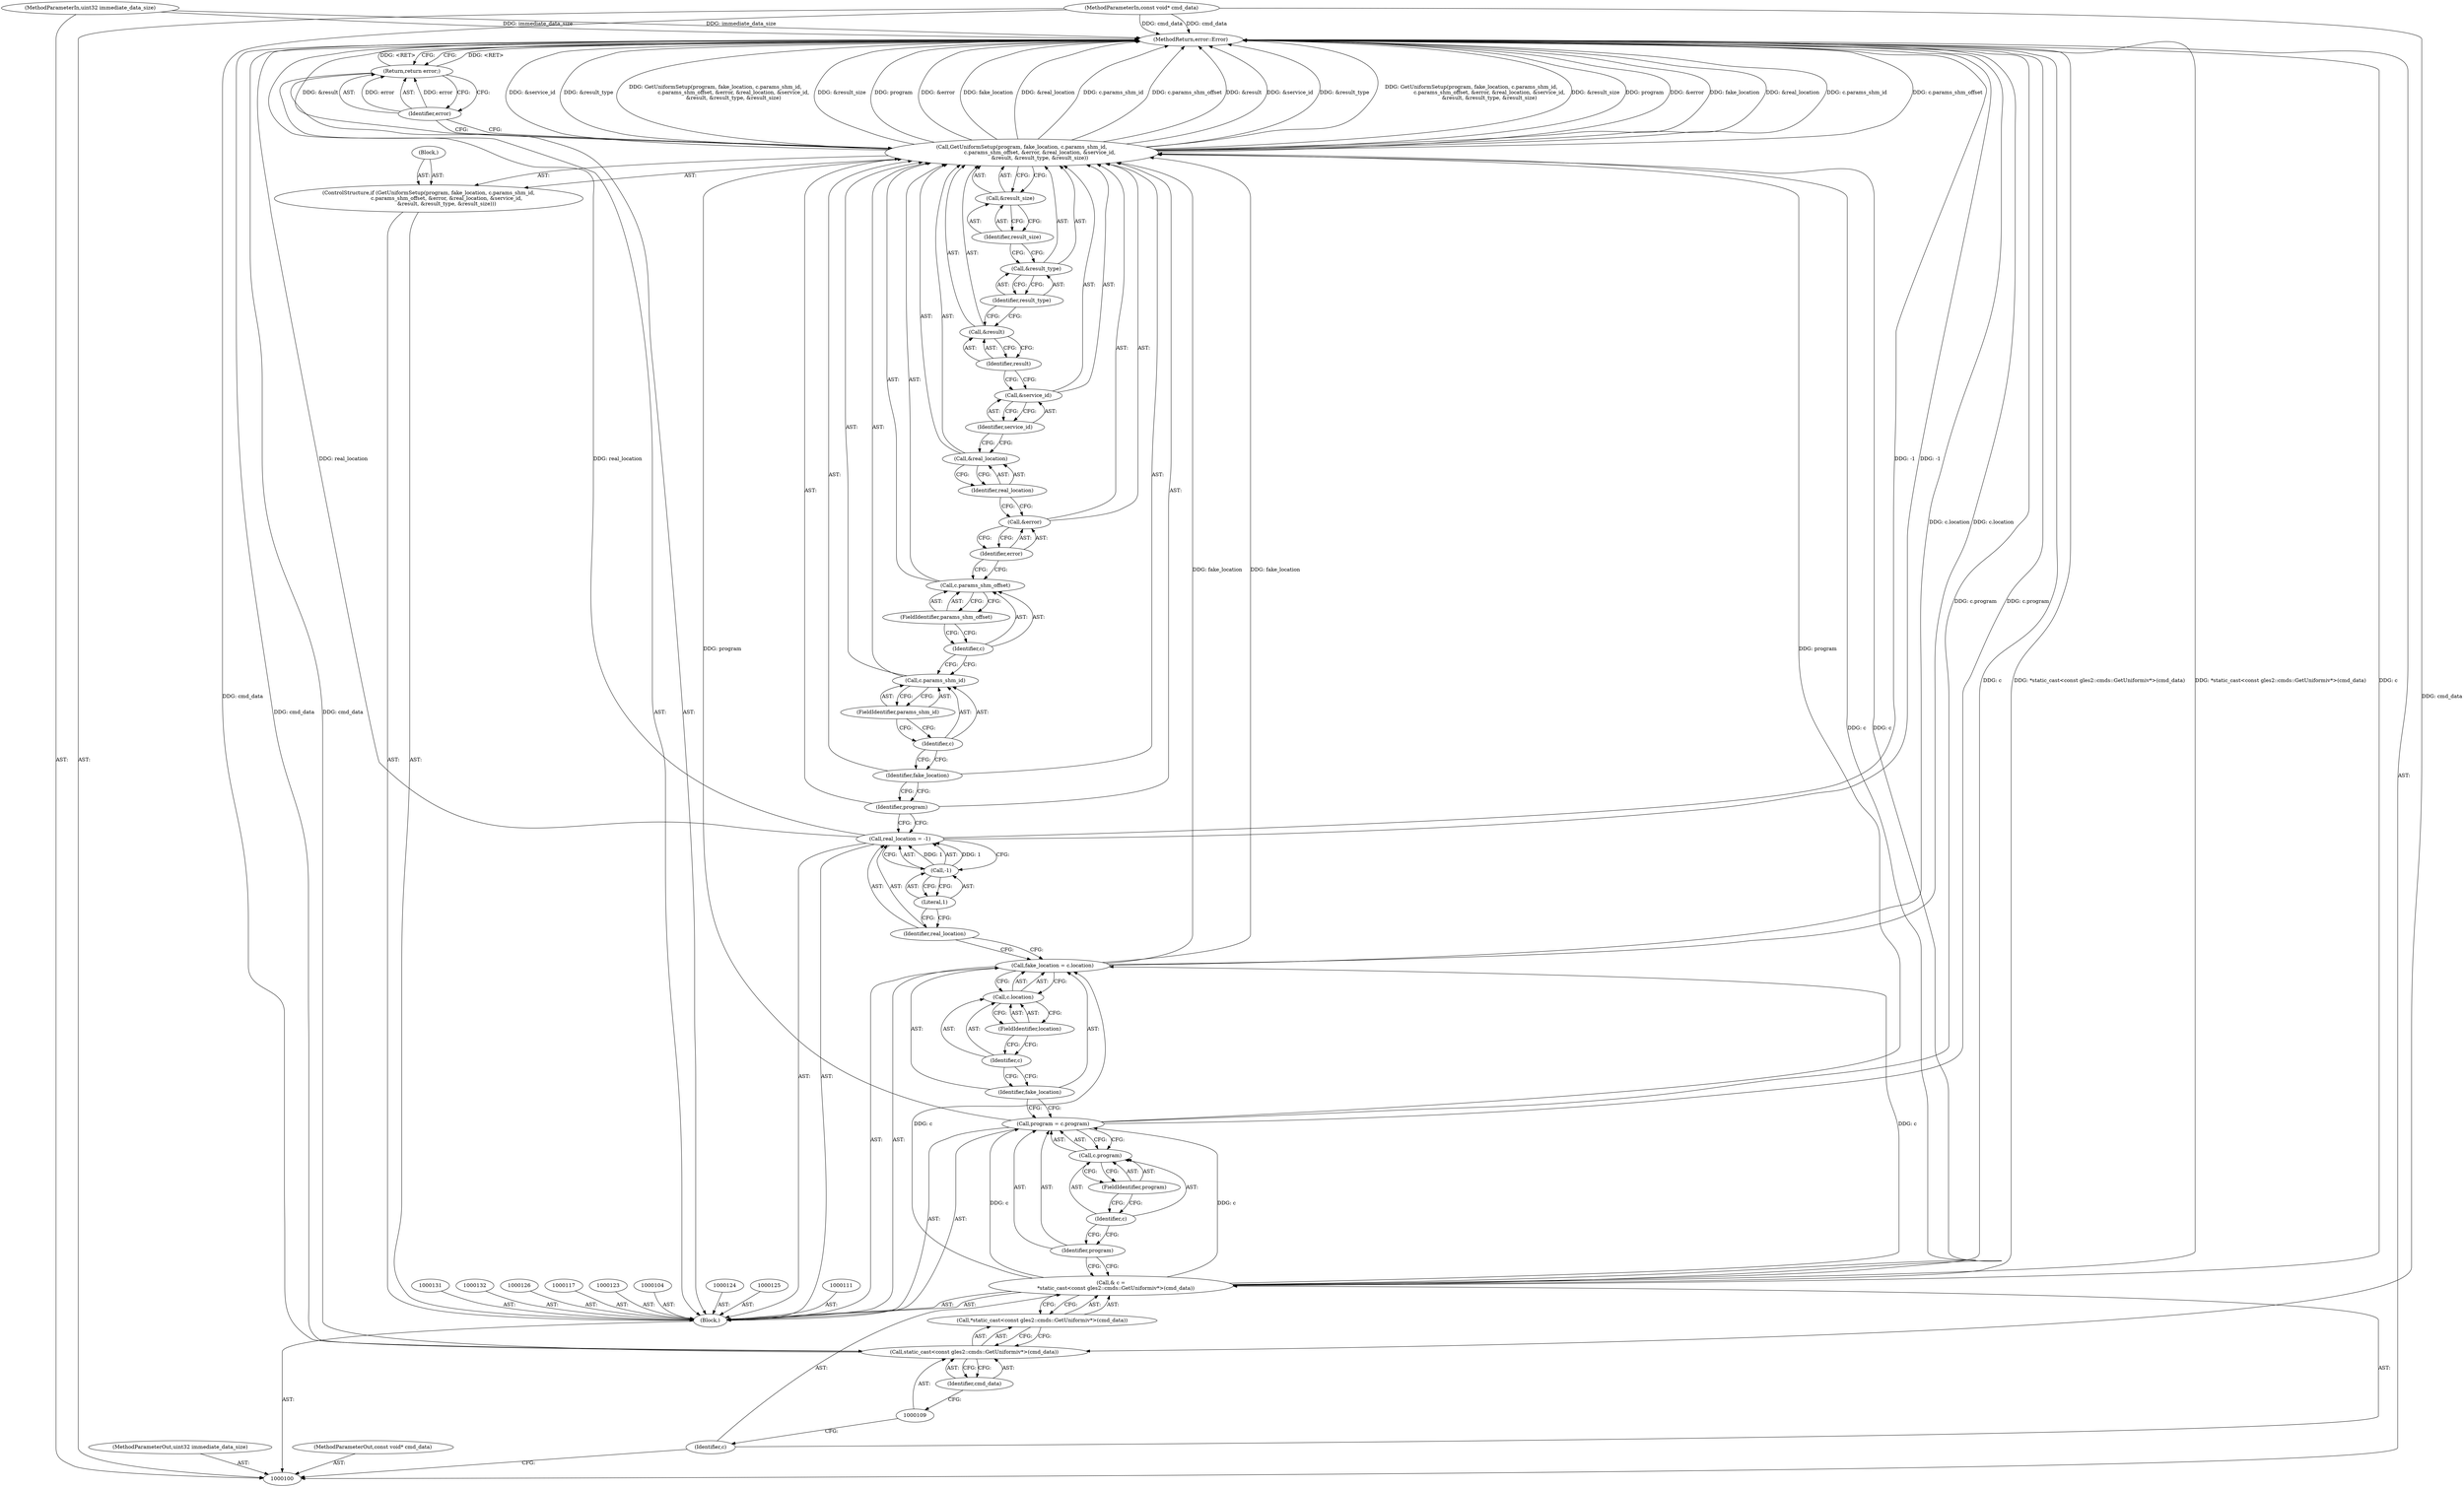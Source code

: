 digraph "0_Chrome_181c7400b2bf50ba02ac77149749fb419b4d4797_1" {
"1000158" [label="(MethodReturn,error::Error)"];
"1000101" [label="(MethodParameterIn,uint32 immediate_data_size)"];
"1000212" [label="(MethodParameterOut,uint32 immediate_data_size)"];
"1000129" [label="(Call,-1)"];
"1000130" [label="(Literal,1)"];
"1000127" [label="(Call,real_location = -1)"];
"1000128" [label="(Identifier,real_location)"];
"1000133" [label="(ControlStructure,if (GetUniformSetup(program, fake_location, c.params_shm_id,\n                      c.params_shm_offset, &error, &real_location, &service_id,\n                      &result, &result_type, &result_size)))"];
"1000135" [label="(Identifier,program)"];
"1000136" [label="(Identifier,fake_location)"];
"1000137" [label="(Call,c.params_shm_id)"];
"1000138" [label="(Identifier,c)"];
"1000139" [label="(FieldIdentifier,params_shm_id)"];
"1000134" [label="(Call,GetUniformSetup(program, fake_location, c.params_shm_id,\n                      c.params_shm_offset, &error, &real_location, &service_id,\n                      &result, &result_type, &result_size))"];
"1000140" [label="(Call,c.params_shm_offset)"];
"1000141" [label="(Identifier,c)"];
"1000142" [label="(FieldIdentifier,params_shm_offset)"];
"1000143" [label="(Call,&error)"];
"1000144" [label="(Identifier,error)"];
"1000145" [label="(Call,&real_location)"];
"1000146" [label="(Identifier,real_location)"];
"1000147" [label="(Call,&service_id)"];
"1000148" [label="(Identifier,service_id)"];
"1000149" [label="(Call,&result)"];
"1000150" [label="(Identifier,result)"];
"1000151" [label="(Call,&result_type)"];
"1000152" [label="(Identifier,result_type)"];
"1000153" [label="(Call,&result_size)"];
"1000154" [label="(Identifier,result_size)"];
"1000155" [label="(Block,)"];
"1000102" [label="(MethodParameterIn,const void* cmd_data)"];
"1000213" [label="(MethodParameterOut,const void* cmd_data)"];
"1000103" [label="(Block,)"];
"1000156" [label="(Return,return error;)"];
"1000157" [label="(Identifier,error)"];
"1000105" [label="(Call,& c =\n      *static_cast<const gles2::cmds::GetUniformiv*>(cmd_data))"];
"1000106" [label="(Identifier,c)"];
"1000110" [label="(Identifier,cmd_data)"];
"1000107" [label="(Call,*static_cast<const gles2::cmds::GetUniformiv*>(cmd_data))"];
"1000108" [label="(Call,static_cast<const gles2::cmds::GetUniformiv*>(cmd_data))"];
"1000114" [label="(Call,c.program)"];
"1000115" [label="(Identifier,c)"];
"1000116" [label="(FieldIdentifier,program)"];
"1000112" [label="(Call,program = c.program)"];
"1000113" [label="(Identifier,program)"];
"1000120" [label="(Call,c.location)"];
"1000121" [label="(Identifier,c)"];
"1000122" [label="(FieldIdentifier,location)"];
"1000118" [label="(Call,fake_location = c.location)"];
"1000119" [label="(Identifier,fake_location)"];
"1000158" -> "1000100"  [label="AST: "];
"1000158" -> "1000156"  [label="CFG: "];
"1000112" -> "1000158"  [label="DDG: c.program"];
"1000134" -> "1000158"  [label="DDG: c.params_shm_offset"];
"1000134" -> "1000158"  [label="DDG: &result"];
"1000134" -> "1000158"  [label="DDG: &service_id"];
"1000134" -> "1000158"  [label="DDG: &result_type"];
"1000134" -> "1000158"  [label="DDG: GetUniformSetup(program, fake_location, c.params_shm_id,\n                      c.params_shm_offset, &error, &real_location, &service_id,\n                      &result, &result_type, &result_size)"];
"1000134" -> "1000158"  [label="DDG: &result_size"];
"1000134" -> "1000158"  [label="DDG: program"];
"1000134" -> "1000158"  [label="DDG: &error"];
"1000134" -> "1000158"  [label="DDG: fake_location"];
"1000134" -> "1000158"  [label="DDG: &real_location"];
"1000134" -> "1000158"  [label="DDG: c.params_shm_id"];
"1000127" -> "1000158"  [label="DDG: real_location"];
"1000127" -> "1000158"  [label="DDG: -1"];
"1000105" -> "1000158"  [label="DDG: *static_cast<const gles2::cmds::GetUniformiv*>(cmd_data)"];
"1000105" -> "1000158"  [label="DDG: c"];
"1000102" -> "1000158"  [label="DDG: cmd_data"];
"1000101" -> "1000158"  [label="DDG: immediate_data_size"];
"1000108" -> "1000158"  [label="DDG: cmd_data"];
"1000118" -> "1000158"  [label="DDG: c.location"];
"1000156" -> "1000158"  [label="DDG: <RET>"];
"1000101" -> "1000100"  [label="AST: "];
"1000101" -> "1000158"  [label="DDG: immediate_data_size"];
"1000212" -> "1000100"  [label="AST: "];
"1000129" -> "1000127"  [label="AST: "];
"1000129" -> "1000130"  [label="CFG: "];
"1000130" -> "1000129"  [label="AST: "];
"1000127" -> "1000129"  [label="CFG: "];
"1000129" -> "1000127"  [label="DDG: 1"];
"1000130" -> "1000129"  [label="AST: "];
"1000130" -> "1000128"  [label="CFG: "];
"1000129" -> "1000130"  [label="CFG: "];
"1000127" -> "1000103"  [label="AST: "];
"1000127" -> "1000129"  [label="CFG: "];
"1000128" -> "1000127"  [label="AST: "];
"1000129" -> "1000127"  [label="AST: "];
"1000135" -> "1000127"  [label="CFG: "];
"1000127" -> "1000158"  [label="DDG: real_location"];
"1000127" -> "1000158"  [label="DDG: -1"];
"1000129" -> "1000127"  [label="DDG: 1"];
"1000128" -> "1000127"  [label="AST: "];
"1000128" -> "1000118"  [label="CFG: "];
"1000130" -> "1000128"  [label="CFG: "];
"1000133" -> "1000103"  [label="AST: "];
"1000134" -> "1000133"  [label="AST: "];
"1000155" -> "1000133"  [label="AST: "];
"1000135" -> "1000134"  [label="AST: "];
"1000135" -> "1000127"  [label="CFG: "];
"1000136" -> "1000135"  [label="CFG: "];
"1000136" -> "1000134"  [label="AST: "];
"1000136" -> "1000135"  [label="CFG: "];
"1000138" -> "1000136"  [label="CFG: "];
"1000137" -> "1000134"  [label="AST: "];
"1000137" -> "1000139"  [label="CFG: "];
"1000138" -> "1000137"  [label="AST: "];
"1000139" -> "1000137"  [label="AST: "];
"1000141" -> "1000137"  [label="CFG: "];
"1000138" -> "1000137"  [label="AST: "];
"1000138" -> "1000136"  [label="CFG: "];
"1000139" -> "1000138"  [label="CFG: "];
"1000139" -> "1000137"  [label="AST: "];
"1000139" -> "1000138"  [label="CFG: "];
"1000137" -> "1000139"  [label="CFG: "];
"1000134" -> "1000133"  [label="AST: "];
"1000134" -> "1000153"  [label="CFG: "];
"1000135" -> "1000134"  [label="AST: "];
"1000136" -> "1000134"  [label="AST: "];
"1000137" -> "1000134"  [label="AST: "];
"1000140" -> "1000134"  [label="AST: "];
"1000143" -> "1000134"  [label="AST: "];
"1000145" -> "1000134"  [label="AST: "];
"1000147" -> "1000134"  [label="AST: "];
"1000149" -> "1000134"  [label="AST: "];
"1000151" -> "1000134"  [label="AST: "];
"1000153" -> "1000134"  [label="AST: "];
"1000157" -> "1000134"  [label="CFG: "];
"1000134" -> "1000158"  [label="DDG: c.params_shm_offset"];
"1000134" -> "1000158"  [label="DDG: &result"];
"1000134" -> "1000158"  [label="DDG: &service_id"];
"1000134" -> "1000158"  [label="DDG: &result_type"];
"1000134" -> "1000158"  [label="DDG: GetUniformSetup(program, fake_location, c.params_shm_id,\n                      c.params_shm_offset, &error, &real_location, &service_id,\n                      &result, &result_type, &result_size)"];
"1000134" -> "1000158"  [label="DDG: &result_size"];
"1000134" -> "1000158"  [label="DDG: program"];
"1000134" -> "1000158"  [label="DDG: &error"];
"1000134" -> "1000158"  [label="DDG: fake_location"];
"1000134" -> "1000158"  [label="DDG: &real_location"];
"1000134" -> "1000158"  [label="DDG: c.params_shm_id"];
"1000112" -> "1000134"  [label="DDG: program"];
"1000118" -> "1000134"  [label="DDG: fake_location"];
"1000105" -> "1000134"  [label="DDG: c"];
"1000140" -> "1000134"  [label="AST: "];
"1000140" -> "1000142"  [label="CFG: "];
"1000141" -> "1000140"  [label="AST: "];
"1000142" -> "1000140"  [label="AST: "];
"1000144" -> "1000140"  [label="CFG: "];
"1000141" -> "1000140"  [label="AST: "];
"1000141" -> "1000137"  [label="CFG: "];
"1000142" -> "1000141"  [label="CFG: "];
"1000142" -> "1000140"  [label="AST: "];
"1000142" -> "1000141"  [label="CFG: "];
"1000140" -> "1000142"  [label="CFG: "];
"1000143" -> "1000134"  [label="AST: "];
"1000143" -> "1000144"  [label="CFG: "];
"1000144" -> "1000143"  [label="AST: "];
"1000146" -> "1000143"  [label="CFG: "];
"1000144" -> "1000143"  [label="AST: "];
"1000144" -> "1000140"  [label="CFG: "];
"1000143" -> "1000144"  [label="CFG: "];
"1000145" -> "1000134"  [label="AST: "];
"1000145" -> "1000146"  [label="CFG: "];
"1000146" -> "1000145"  [label="AST: "];
"1000148" -> "1000145"  [label="CFG: "];
"1000146" -> "1000145"  [label="AST: "];
"1000146" -> "1000143"  [label="CFG: "];
"1000145" -> "1000146"  [label="CFG: "];
"1000147" -> "1000134"  [label="AST: "];
"1000147" -> "1000148"  [label="CFG: "];
"1000148" -> "1000147"  [label="AST: "];
"1000150" -> "1000147"  [label="CFG: "];
"1000148" -> "1000147"  [label="AST: "];
"1000148" -> "1000145"  [label="CFG: "];
"1000147" -> "1000148"  [label="CFG: "];
"1000149" -> "1000134"  [label="AST: "];
"1000149" -> "1000150"  [label="CFG: "];
"1000150" -> "1000149"  [label="AST: "];
"1000152" -> "1000149"  [label="CFG: "];
"1000150" -> "1000149"  [label="AST: "];
"1000150" -> "1000147"  [label="CFG: "];
"1000149" -> "1000150"  [label="CFG: "];
"1000151" -> "1000134"  [label="AST: "];
"1000151" -> "1000152"  [label="CFG: "];
"1000152" -> "1000151"  [label="AST: "];
"1000154" -> "1000151"  [label="CFG: "];
"1000152" -> "1000151"  [label="AST: "];
"1000152" -> "1000149"  [label="CFG: "];
"1000151" -> "1000152"  [label="CFG: "];
"1000153" -> "1000134"  [label="AST: "];
"1000153" -> "1000154"  [label="CFG: "];
"1000154" -> "1000153"  [label="AST: "];
"1000134" -> "1000153"  [label="CFG: "];
"1000154" -> "1000153"  [label="AST: "];
"1000154" -> "1000151"  [label="CFG: "];
"1000153" -> "1000154"  [label="CFG: "];
"1000155" -> "1000133"  [label="AST: "];
"1000102" -> "1000100"  [label="AST: "];
"1000102" -> "1000158"  [label="DDG: cmd_data"];
"1000102" -> "1000108"  [label="DDG: cmd_data"];
"1000213" -> "1000100"  [label="AST: "];
"1000103" -> "1000100"  [label="AST: "];
"1000104" -> "1000103"  [label="AST: "];
"1000105" -> "1000103"  [label="AST: "];
"1000111" -> "1000103"  [label="AST: "];
"1000112" -> "1000103"  [label="AST: "];
"1000117" -> "1000103"  [label="AST: "];
"1000118" -> "1000103"  [label="AST: "];
"1000123" -> "1000103"  [label="AST: "];
"1000124" -> "1000103"  [label="AST: "];
"1000125" -> "1000103"  [label="AST: "];
"1000126" -> "1000103"  [label="AST: "];
"1000127" -> "1000103"  [label="AST: "];
"1000131" -> "1000103"  [label="AST: "];
"1000132" -> "1000103"  [label="AST: "];
"1000133" -> "1000103"  [label="AST: "];
"1000156" -> "1000103"  [label="AST: "];
"1000156" -> "1000103"  [label="AST: "];
"1000156" -> "1000157"  [label="CFG: "];
"1000157" -> "1000156"  [label="AST: "];
"1000158" -> "1000156"  [label="CFG: "];
"1000156" -> "1000158"  [label="DDG: <RET>"];
"1000157" -> "1000156"  [label="DDG: error"];
"1000157" -> "1000156"  [label="AST: "];
"1000157" -> "1000134"  [label="CFG: "];
"1000156" -> "1000157"  [label="CFG: "];
"1000157" -> "1000156"  [label="DDG: error"];
"1000105" -> "1000103"  [label="AST: "];
"1000105" -> "1000107"  [label="CFG: "];
"1000106" -> "1000105"  [label="AST: "];
"1000107" -> "1000105"  [label="AST: "];
"1000113" -> "1000105"  [label="CFG: "];
"1000105" -> "1000158"  [label="DDG: *static_cast<const gles2::cmds::GetUniformiv*>(cmd_data)"];
"1000105" -> "1000158"  [label="DDG: c"];
"1000105" -> "1000112"  [label="DDG: c"];
"1000105" -> "1000118"  [label="DDG: c"];
"1000105" -> "1000134"  [label="DDG: c"];
"1000106" -> "1000105"  [label="AST: "];
"1000106" -> "1000100"  [label="CFG: "];
"1000109" -> "1000106"  [label="CFG: "];
"1000110" -> "1000108"  [label="AST: "];
"1000110" -> "1000109"  [label="CFG: "];
"1000108" -> "1000110"  [label="CFG: "];
"1000107" -> "1000105"  [label="AST: "];
"1000107" -> "1000108"  [label="CFG: "];
"1000108" -> "1000107"  [label="AST: "];
"1000105" -> "1000107"  [label="CFG: "];
"1000108" -> "1000107"  [label="AST: "];
"1000108" -> "1000110"  [label="CFG: "];
"1000109" -> "1000108"  [label="AST: "];
"1000110" -> "1000108"  [label="AST: "];
"1000107" -> "1000108"  [label="CFG: "];
"1000108" -> "1000158"  [label="DDG: cmd_data"];
"1000102" -> "1000108"  [label="DDG: cmd_data"];
"1000114" -> "1000112"  [label="AST: "];
"1000114" -> "1000116"  [label="CFG: "];
"1000115" -> "1000114"  [label="AST: "];
"1000116" -> "1000114"  [label="AST: "];
"1000112" -> "1000114"  [label="CFG: "];
"1000115" -> "1000114"  [label="AST: "];
"1000115" -> "1000113"  [label="CFG: "];
"1000116" -> "1000115"  [label="CFG: "];
"1000116" -> "1000114"  [label="AST: "];
"1000116" -> "1000115"  [label="CFG: "];
"1000114" -> "1000116"  [label="CFG: "];
"1000112" -> "1000103"  [label="AST: "];
"1000112" -> "1000114"  [label="CFG: "];
"1000113" -> "1000112"  [label="AST: "];
"1000114" -> "1000112"  [label="AST: "];
"1000119" -> "1000112"  [label="CFG: "];
"1000112" -> "1000158"  [label="DDG: c.program"];
"1000105" -> "1000112"  [label="DDG: c"];
"1000112" -> "1000134"  [label="DDG: program"];
"1000113" -> "1000112"  [label="AST: "];
"1000113" -> "1000105"  [label="CFG: "];
"1000115" -> "1000113"  [label="CFG: "];
"1000120" -> "1000118"  [label="AST: "];
"1000120" -> "1000122"  [label="CFG: "];
"1000121" -> "1000120"  [label="AST: "];
"1000122" -> "1000120"  [label="AST: "];
"1000118" -> "1000120"  [label="CFG: "];
"1000121" -> "1000120"  [label="AST: "];
"1000121" -> "1000119"  [label="CFG: "];
"1000122" -> "1000121"  [label="CFG: "];
"1000122" -> "1000120"  [label="AST: "];
"1000122" -> "1000121"  [label="CFG: "];
"1000120" -> "1000122"  [label="CFG: "];
"1000118" -> "1000103"  [label="AST: "];
"1000118" -> "1000120"  [label="CFG: "];
"1000119" -> "1000118"  [label="AST: "];
"1000120" -> "1000118"  [label="AST: "];
"1000128" -> "1000118"  [label="CFG: "];
"1000118" -> "1000158"  [label="DDG: c.location"];
"1000105" -> "1000118"  [label="DDG: c"];
"1000118" -> "1000134"  [label="DDG: fake_location"];
"1000119" -> "1000118"  [label="AST: "];
"1000119" -> "1000112"  [label="CFG: "];
"1000121" -> "1000119"  [label="CFG: "];
}
